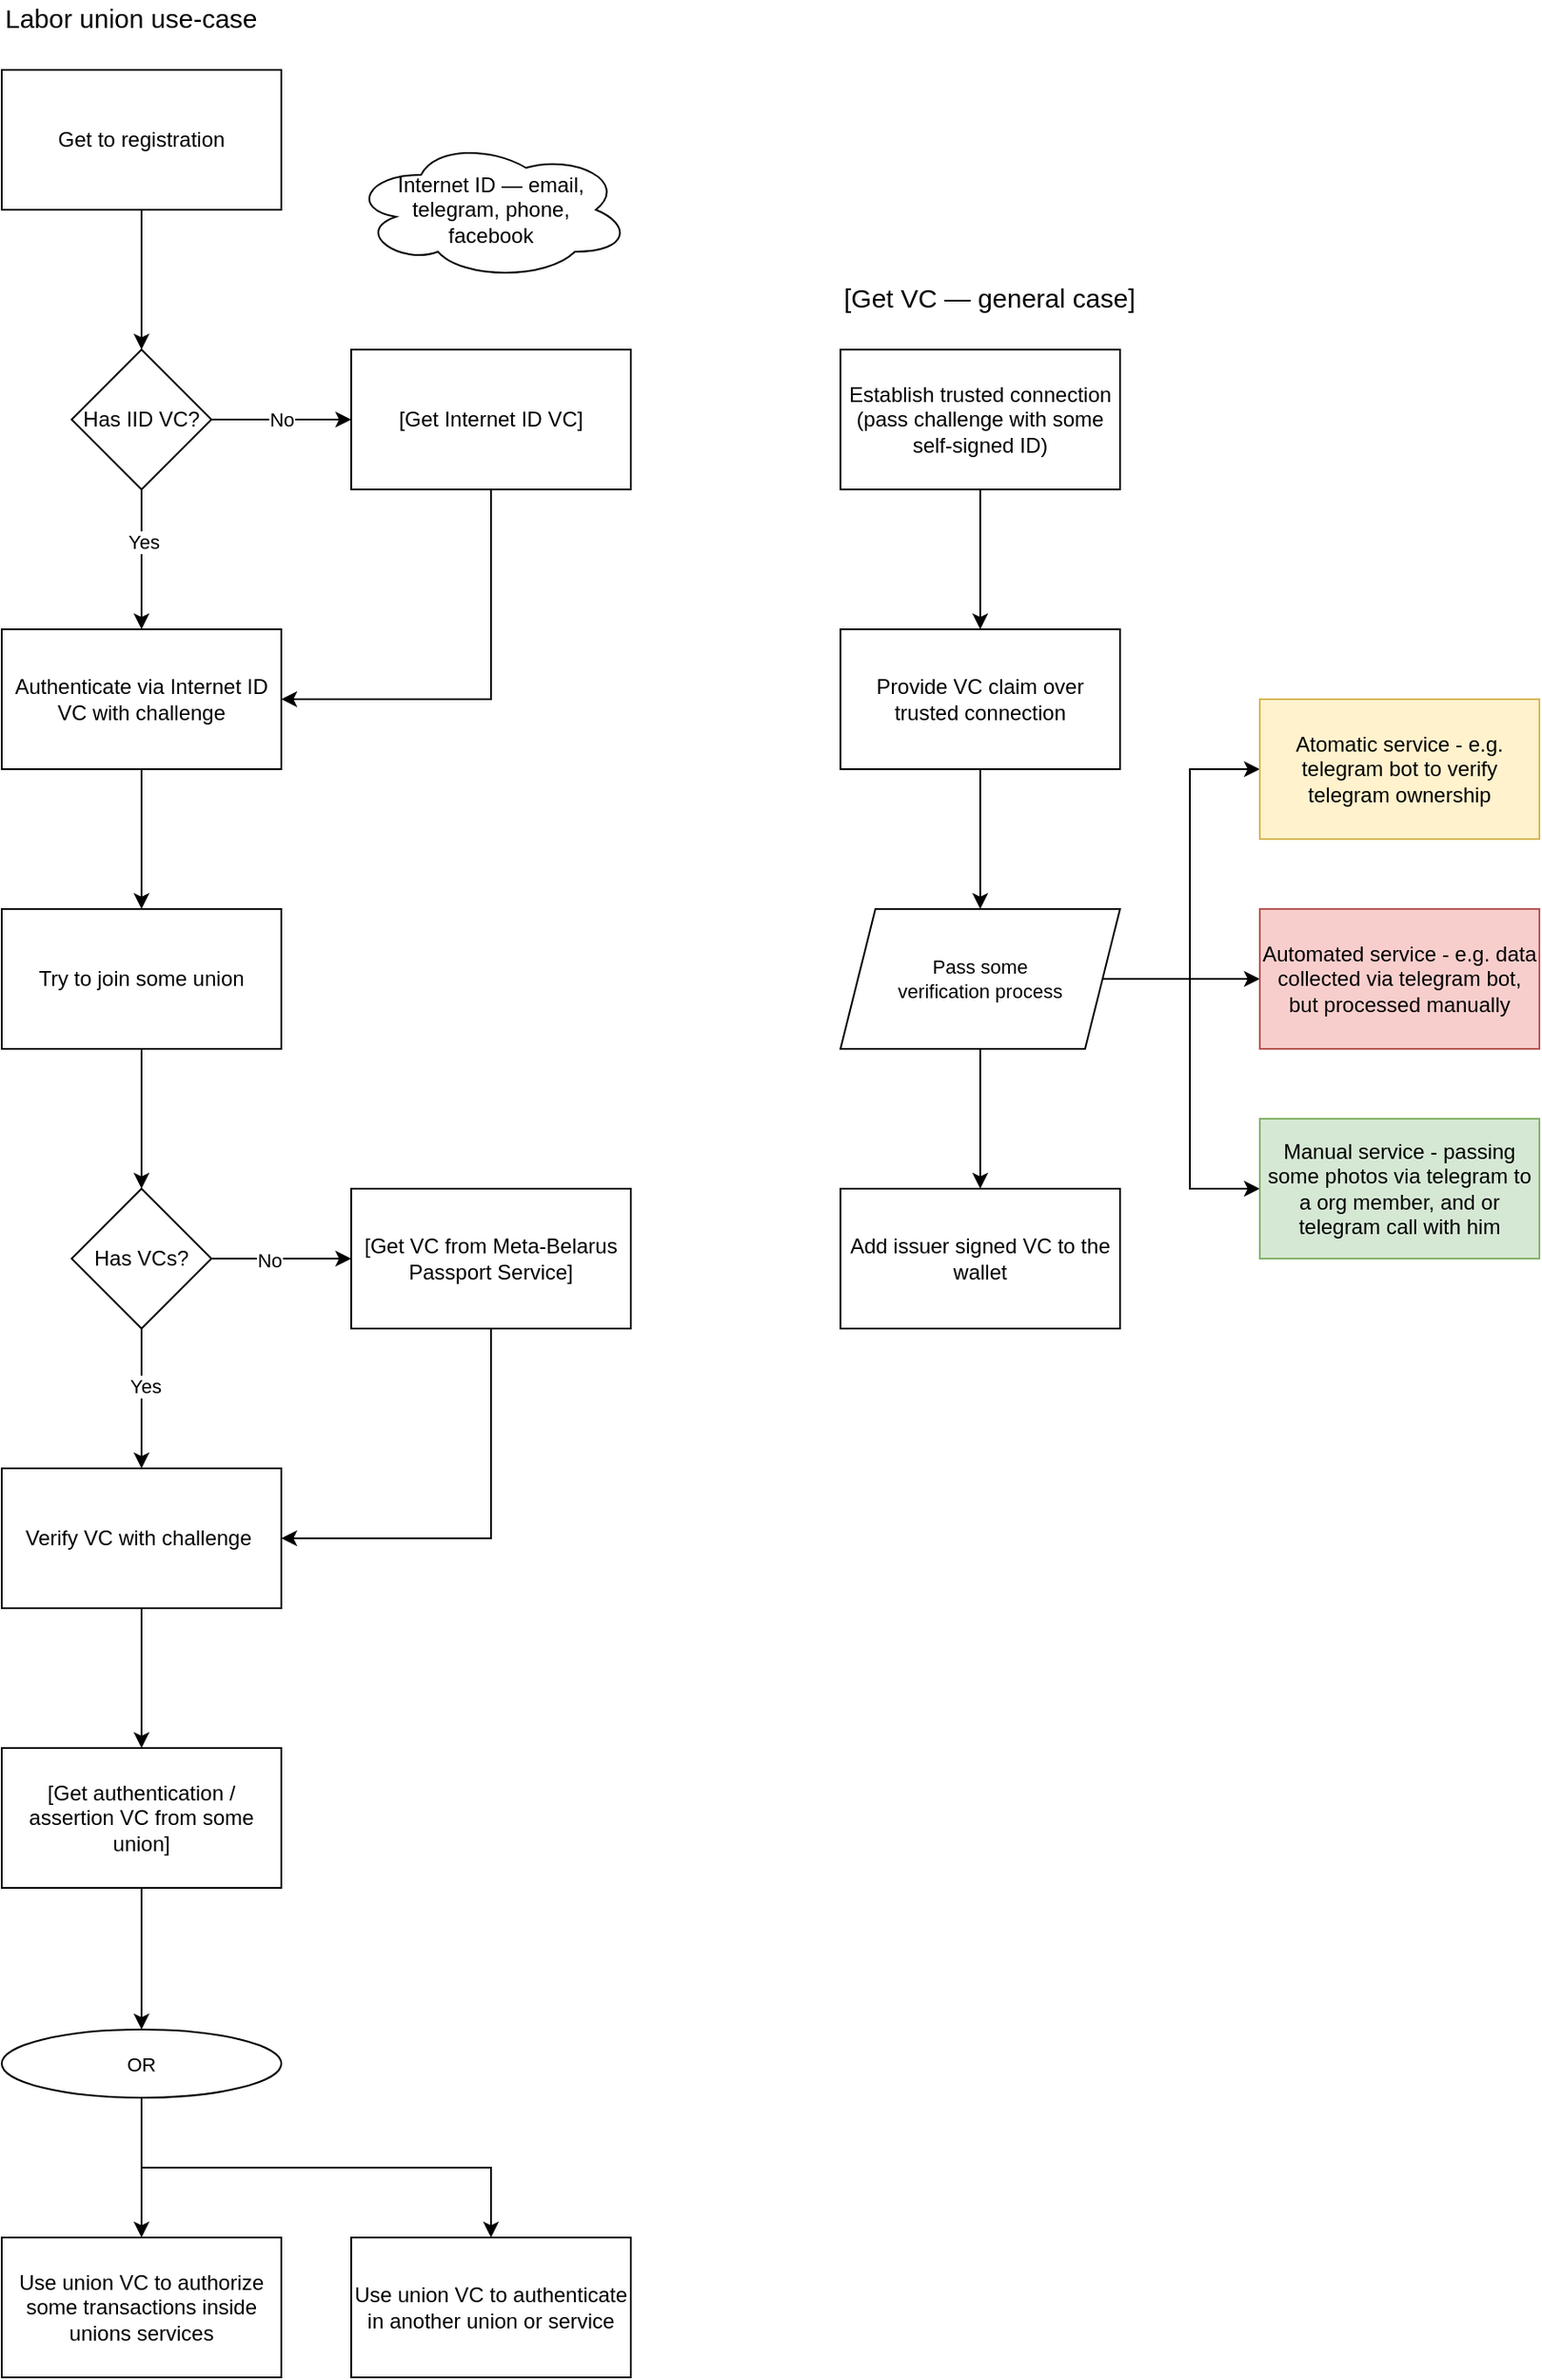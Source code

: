 <mxfile version="14.9.6" type="device"><diagram id="4_oSxDMw7T2JtgycECth" name="Strona-1"><mxGraphModel dx="3107" dy="1987" grid="1" gridSize="10" guides="1" tooltips="1" connect="1" arrows="1" fold="1" page="1" pageScale="1" pageWidth="1169" pageHeight="827" math="0" shadow="0"><root><mxCell id="0"/><mxCell id="1" parent="0"/><mxCell id="0nUZ4qkGcLCv8ry2woe7-3" style="edgeStyle=orthogonalEdgeStyle;rounded=0;orthogonalLoop=1;jettySize=auto;html=1;exitX=0.5;exitY=1;exitDx=0;exitDy=0;" edge="1" parent="1" source="0nUZ4qkGcLCv8ry2woe7-1" target="0nUZ4qkGcLCv8ry2woe7-2"><mxGeometry relative="1" as="geometry"/></mxCell><mxCell id="0nUZ4qkGcLCv8ry2woe7-1" value="Get to registration" style="rounded=0;whiteSpace=wrap;html=1;" vertex="1" parent="1"><mxGeometry x="80" y="120" width="160" height="80" as="geometry"/></mxCell><mxCell id="0nUZ4qkGcLCv8ry2woe7-5" value="No" style="edgeStyle=orthogonalEdgeStyle;rounded=0;orthogonalLoop=1;jettySize=auto;html=1;exitX=1;exitY=0.5;exitDx=0;exitDy=0;" edge="1" parent="1" source="0nUZ4qkGcLCv8ry2woe7-2" target="0nUZ4qkGcLCv8ry2woe7-4"><mxGeometry relative="1" as="geometry"/></mxCell><mxCell id="0nUZ4qkGcLCv8ry2woe7-7" style="edgeStyle=orthogonalEdgeStyle;rounded=0;orthogonalLoop=1;jettySize=auto;html=1;exitX=0.5;exitY=1;exitDx=0;exitDy=0;" edge="1" parent="1" source="0nUZ4qkGcLCv8ry2woe7-2" target="0nUZ4qkGcLCv8ry2woe7-6"><mxGeometry relative="1" as="geometry"/></mxCell><mxCell id="0nUZ4qkGcLCv8ry2woe7-8" value="Yes" style="edgeLabel;html=1;align=center;verticalAlign=middle;resizable=0;points=[];" vertex="1" connectable="0" parent="0nUZ4qkGcLCv8ry2woe7-7"><mxGeometry x="-0.25" y="1" relative="1" as="geometry"><mxPoint as="offset"/></mxGeometry></mxCell><mxCell id="0nUZ4qkGcLCv8ry2woe7-2" value="Has IID VC?" style="rhombus;whiteSpace=wrap;html=1;" vertex="1" parent="1"><mxGeometry x="120" y="280" width="80" height="80" as="geometry"/></mxCell><mxCell id="0nUZ4qkGcLCv8ry2woe7-10" style="edgeStyle=orthogonalEdgeStyle;rounded=0;orthogonalLoop=1;jettySize=auto;html=1;exitX=0.5;exitY=1;exitDx=0;exitDy=0;entryX=1;entryY=0.5;entryDx=0;entryDy=0;" edge="1" parent="1" source="0nUZ4qkGcLCv8ry2woe7-4" target="0nUZ4qkGcLCv8ry2woe7-6"><mxGeometry relative="1" as="geometry"/></mxCell><mxCell id="0nUZ4qkGcLCv8ry2woe7-4" value="[Get Internet ID VC]" style="rounded=0;whiteSpace=wrap;html=1;" vertex="1" parent="1"><mxGeometry x="280" y="280" width="160" height="80" as="geometry"/></mxCell><mxCell id="0nUZ4qkGcLCv8ry2woe7-12" style="edgeStyle=orthogonalEdgeStyle;rounded=0;orthogonalLoop=1;jettySize=auto;html=1;exitX=0.5;exitY=1;exitDx=0;exitDy=0;entryX=0.5;entryY=0;entryDx=0;entryDy=0;" edge="1" parent="1" source="0nUZ4qkGcLCv8ry2woe7-6" target="0nUZ4qkGcLCv8ry2woe7-11"><mxGeometry relative="1" as="geometry"/></mxCell><mxCell id="0nUZ4qkGcLCv8ry2woe7-6" value="Authenticate via Internet ID VC with challenge" style="rounded=0;whiteSpace=wrap;html=1;" vertex="1" parent="1"><mxGeometry x="80" y="440" width="160" height="80" as="geometry"/></mxCell><mxCell id="0nUZ4qkGcLCv8ry2woe7-9" value="Internet ID — email, telegram, phone, &lt;br&gt;facebook" style="ellipse;shape=cloud;whiteSpace=wrap;html=1;" vertex="1" parent="1"><mxGeometry x="280" y="160" width="160" height="80" as="geometry"/></mxCell><mxCell id="PtNmk4xqd_9tSMBEmQ6J-2" style="edgeStyle=orthogonalEdgeStyle;rounded=0;orthogonalLoop=1;jettySize=auto;html=1;exitX=0.5;exitY=1;exitDx=0;exitDy=0;entryX=0.5;entryY=0;entryDx=0;entryDy=0;fontSize=15;endArrow=classic;endFill=1;" edge="1" parent="1" source="0nUZ4qkGcLCv8ry2woe7-11" target="PtNmk4xqd_9tSMBEmQ6J-1"><mxGeometry relative="1" as="geometry"/></mxCell><mxCell id="0nUZ4qkGcLCv8ry2woe7-11" value="Try to join some union" style="rounded=0;whiteSpace=wrap;html=1;" vertex="1" parent="1"><mxGeometry x="80" y="600" width="160" height="80" as="geometry"/></mxCell><mxCell id="0nUZ4qkGcLCv8ry2woe7-13" value="Labor union use-case" style="text;html=1;strokeColor=none;fillColor=none;align=left;verticalAlign=middle;whiteSpace=wrap;rounded=0;fontSize=15;" vertex="1" parent="1"><mxGeometry x="80" y="80" width="200" height="20" as="geometry"/></mxCell><mxCell id="PtNmk4xqd_9tSMBEmQ6J-4" style="edgeStyle=orthogonalEdgeStyle;rounded=0;orthogonalLoop=1;jettySize=auto;html=1;exitX=0.5;exitY=1;exitDx=0;exitDy=0;fontSize=15;endArrow=classic;endFill=1;" edge="1" parent="1" source="PtNmk4xqd_9tSMBEmQ6J-1" target="PtNmk4xqd_9tSMBEmQ6J-3"><mxGeometry relative="1" as="geometry"/></mxCell><mxCell id="PtNmk4xqd_9tSMBEmQ6J-5" value="Yes" style="edgeLabel;html=1;align=center;verticalAlign=middle;resizable=0;points=[];fontSize=11;" vertex="1" connectable="0" parent="PtNmk4xqd_9tSMBEmQ6J-4"><mxGeometry x="-0.175" y="2" relative="1" as="geometry"><mxPoint as="offset"/></mxGeometry></mxCell><mxCell id="PtNmk4xqd_9tSMBEmQ6J-7" style="edgeStyle=orthogonalEdgeStyle;rounded=0;orthogonalLoop=1;jettySize=auto;html=1;exitX=1;exitY=0.5;exitDx=0;exitDy=0;fontSize=11;endArrow=classic;endFill=1;" edge="1" parent="1" source="PtNmk4xqd_9tSMBEmQ6J-1" target="PtNmk4xqd_9tSMBEmQ6J-6"><mxGeometry relative="1" as="geometry"/></mxCell><mxCell id="PtNmk4xqd_9tSMBEmQ6J-8" value="No" style="edgeLabel;html=1;align=center;verticalAlign=middle;resizable=0;points=[];fontSize=11;" vertex="1" connectable="0" parent="PtNmk4xqd_9tSMBEmQ6J-7"><mxGeometry x="-0.175" y="-1" relative="1" as="geometry"><mxPoint as="offset"/></mxGeometry></mxCell><mxCell id="PtNmk4xqd_9tSMBEmQ6J-1" value="Has VCs?" style="rhombus;whiteSpace=wrap;html=1;" vertex="1" parent="1"><mxGeometry x="120" y="760" width="80" height="80" as="geometry"/></mxCell><mxCell id="PtNmk4xqd_9tSMBEmQ6J-11" style="edgeStyle=orthogonalEdgeStyle;rounded=0;orthogonalLoop=1;jettySize=auto;html=1;exitX=0.5;exitY=1;exitDx=0;exitDy=0;entryX=0.5;entryY=0;entryDx=0;entryDy=0;fontSize=11;endArrow=classic;endFill=1;" edge="1" parent="1" source="PtNmk4xqd_9tSMBEmQ6J-3" target="PtNmk4xqd_9tSMBEmQ6J-10"><mxGeometry relative="1" as="geometry"/></mxCell><mxCell id="PtNmk4xqd_9tSMBEmQ6J-3" value="Verify VC with challenge&amp;nbsp;" style="rounded=0;whiteSpace=wrap;html=1;" vertex="1" parent="1"><mxGeometry x="80" y="920" width="160" height="80" as="geometry"/></mxCell><mxCell id="PtNmk4xqd_9tSMBEmQ6J-9" style="edgeStyle=orthogonalEdgeStyle;rounded=0;orthogonalLoop=1;jettySize=auto;html=1;exitX=0.5;exitY=1;exitDx=0;exitDy=0;entryX=1;entryY=0.5;entryDx=0;entryDy=0;fontSize=11;endArrow=classic;endFill=1;" edge="1" parent="1" source="PtNmk4xqd_9tSMBEmQ6J-6" target="PtNmk4xqd_9tSMBEmQ6J-3"><mxGeometry relative="1" as="geometry"/></mxCell><mxCell id="PtNmk4xqd_9tSMBEmQ6J-6" value="[Get VC from Meta-Belarus Passport Service]" style="rounded=0;whiteSpace=wrap;html=1;" vertex="1" parent="1"><mxGeometry x="280" y="760" width="160" height="80" as="geometry"/></mxCell><mxCell id="PtNmk4xqd_9tSMBEmQ6J-14" style="edgeStyle=orthogonalEdgeStyle;rounded=0;orthogonalLoop=1;jettySize=auto;html=1;exitX=0.5;exitY=1;exitDx=0;exitDy=0;fontSize=11;endArrow=classic;endFill=1;" edge="1" parent="1" source="PtNmk4xqd_9tSMBEmQ6J-10" target="PtNmk4xqd_9tSMBEmQ6J-13"><mxGeometry relative="1" as="geometry"/></mxCell><mxCell id="PtNmk4xqd_9tSMBEmQ6J-10" value="[Get authentication / assertion VC from some union]" style="rounded=0;whiteSpace=wrap;html=1;" vertex="1" parent="1"><mxGeometry x="80" y="1080" width="160" height="80" as="geometry"/></mxCell><mxCell id="PtNmk4xqd_9tSMBEmQ6J-12" value="Use union VC to authorize some transactions inside unions services" style="rounded=0;whiteSpace=wrap;html=1;" vertex="1" parent="1"><mxGeometry x="80" y="1360" width="160" height="80" as="geometry"/></mxCell><mxCell id="PtNmk4xqd_9tSMBEmQ6J-15" style="edgeStyle=orthogonalEdgeStyle;rounded=0;orthogonalLoop=1;jettySize=auto;html=1;exitX=0.5;exitY=1;exitDx=0;exitDy=0;entryX=0.5;entryY=0;entryDx=0;entryDy=0;fontSize=11;endArrow=classic;endFill=1;" edge="1" parent="1" source="PtNmk4xqd_9tSMBEmQ6J-13" target="PtNmk4xqd_9tSMBEmQ6J-12"><mxGeometry relative="1" as="geometry"/></mxCell><mxCell id="PtNmk4xqd_9tSMBEmQ6J-17" style="edgeStyle=orthogonalEdgeStyle;rounded=0;orthogonalLoop=1;jettySize=auto;html=1;exitX=0.5;exitY=1;exitDx=0;exitDy=0;fontSize=11;endArrow=classic;endFill=1;" edge="1" parent="1" source="PtNmk4xqd_9tSMBEmQ6J-13" target="PtNmk4xqd_9tSMBEmQ6J-16"><mxGeometry relative="1" as="geometry"/></mxCell><mxCell id="PtNmk4xqd_9tSMBEmQ6J-13" value="OR" style="ellipse;whiteSpace=wrap;html=1;fontSize=11;align=center;" vertex="1" parent="1"><mxGeometry x="80" y="1241" width="160" height="39" as="geometry"/></mxCell><mxCell id="PtNmk4xqd_9tSMBEmQ6J-16" value="Use union VC to authenticate in another union or service" style="rounded=0;whiteSpace=wrap;html=1;" vertex="1" parent="1"><mxGeometry x="280" y="1360" width="160" height="80" as="geometry"/></mxCell><mxCell id="PtNmk4xqd_9tSMBEmQ6J-21" style="edgeStyle=orthogonalEdgeStyle;rounded=0;orthogonalLoop=1;jettySize=auto;html=1;exitX=0.5;exitY=1;exitDx=0;exitDy=0;fontSize=15;endArrow=classic;endFill=1;" edge="1" parent="1" source="PtNmk4xqd_9tSMBEmQ6J-18" target="PtNmk4xqd_9tSMBEmQ6J-19"><mxGeometry relative="1" as="geometry"/></mxCell><mxCell id="PtNmk4xqd_9tSMBEmQ6J-18" value="Establish trusted connection (pass challenge with some self-signed ID)" style="rounded=0;whiteSpace=wrap;html=1;" vertex="1" parent="1"><mxGeometry x="560" y="280" width="160" height="80" as="geometry"/></mxCell><mxCell id="PtNmk4xqd_9tSMBEmQ6J-23" style="edgeStyle=orthogonalEdgeStyle;rounded=0;orthogonalLoop=1;jettySize=auto;html=1;exitX=0.5;exitY=1;exitDx=0;exitDy=0;fontSize=11;endArrow=classic;endFill=1;" edge="1" parent="1" source="PtNmk4xqd_9tSMBEmQ6J-19" target="PtNmk4xqd_9tSMBEmQ6J-22"><mxGeometry relative="1" as="geometry"/></mxCell><mxCell id="PtNmk4xqd_9tSMBEmQ6J-19" value="Provide VC claim over trusted connection" style="rounded=0;whiteSpace=wrap;html=1;" vertex="1" parent="1"><mxGeometry x="560" y="440" width="160" height="80" as="geometry"/></mxCell><mxCell id="PtNmk4xqd_9tSMBEmQ6J-20" value="&lt;span style=&quot;font-size: 15px; text-align: center;&quot;&gt;[Get VC — general case]&lt;/span&gt;" style="text;html=1;strokeColor=none;fillColor=none;align=left;verticalAlign=middle;whiteSpace=wrap;rounded=0;fontSize=15;" vertex="1" parent="1"><mxGeometry x="560" y="240" width="200" height="20" as="geometry"/></mxCell><mxCell id="PtNmk4xqd_9tSMBEmQ6J-25" style="edgeStyle=orthogonalEdgeStyle;rounded=0;orthogonalLoop=1;jettySize=auto;html=1;exitX=0.5;exitY=1;exitDx=0;exitDy=0;entryX=0.5;entryY=0;entryDx=0;entryDy=0;fontSize=11;endArrow=classic;endFill=1;" edge="1" parent="1" source="PtNmk4xqd_9tSMBEmQ6J-22" target="PtNmk4xqd_9tSMBEmQ6J-24"><mxGeometry relative="1" as="geometry"/></mxCell><mxCell id="PtNmk4xqd_9tSMBEmQ6J-27" style="edgeStyle=orthogonalEdgeStyle;rounded=0;orthogonalLoop=1;jettySize=auto;html=1;exitX=1;exitY=0.5;exitDx=0;exitDy=0;entryX=0;entryY=0.5;entryDx=0;entryDy=0;fontSize=11;endArrow=classic;endFill=1;" edge="1" parent="1" source="PtNmk4xqd_9tSMBEmQ6J-22" target="PtNmk4xqd_9tSMBEmQ6J-26"><mxGeometry relative="1" as="geometry"/></mxCell><mxCell id="PtNmk4xqd_9tSMBEmQ6J-29" style="edgeStyle=orthogonalEdgeStyle;rounded=0;orthogonalLoop=1;jettySize=auto;html=1;exitX=1;exitY=0.5;exitDx=0;exitDy=0;entryX=0;entryY=0.5;entryDx=0;entryDy=0;fontSize=11;endArrow=classic;endFill=1;" edge="1" parent="1" source="PtNmk4xqd_9tSMBEmQ6J-22" target="PtNmk4xqd_9tSMBEmQ6J-28"><mxGeometry relative="1" as="geometry"/></mxCell><mxCell id="PtNmk4xqd_9tSMBEmQ6J-31" style="edgeStyle=orthogonalEdgeStyle;rounded=0;orthogonalLoop=1;jettySize=auto;html=1;exitX=1;exitY=0.5;exitDx=0;exitDy=0;fontSize=11;endArrow=classic;endFill=1;" edge="1" parent="1" source="PtNmk4xqd_9tSMBEmQ6J-22" target="PtNmk4xqd_9tSMBEmQ6J-30"><mxGeometry relative="1" as="geometry"/></mxCell><mxCell id="PtNmk4xqd_9tSMBEmQ6J-22" value="Pass some &lt;br&gt;verification process" style="shape=parallelogram;perimeter=parallelogramPerimeter;whiteSpace=wrap;html=1;fixedSize=1;fontSize=11;align=center;" vertex="1" parent="1"><mxGeometry x="560" y="600" width="160" height="80" as="geometry"/></mxCell><mxCell id="PtNmk4xqd_9tSMBEmQ6J-24" value="Add issuer signed VC to the wallet" style="rounded=0;whiteSpace=wrap;html=1;" vertex="1" parent="1"><mxGeometry x="560" y="760" width="160" height="80" as="geometry"/></mxCell><mxCell id="PtNmk4xqd_9tSMBEmQ6J-26" value="Atomatic service - e.g. telegram bot to verify telegram ownership" style="rounded=0;whiteSpace=wrap;html=1;fillColor=#fff2cc;strokeColor=#d6b656;" vertex="1" parent="1"><mxGeometry x="800" y="480" width="160" height="80" as="geometry"/></mxCell><mxCell id="PtNmk4xqd_9tSMBEmQ6J-28" value="Manual service - passing some photos via telegram to a org member, and or telegram call with him" style="rounded=0;whiteSpace=wrap;html=1;fillColor=#d5e8d4;strokeColor=#82b366;" vertex="1" parent="1"><mxGeometry x="800" y="720" width="160" height="80" as="geometry"/></mxCell><mxCell id="PtNmk4xqd_9tSMBEmQ6J-30" value="Automated service - e.g. data collected via telegram bot, but processed manually" style="rounded=0;whiteSpace=wrap;html=1;fillColor=#f8cecc;strokeColor=#b85450;" vertex="1" parent="1"><mxGeometry x="800" y="600" width="160" height="80" as="geometry"/></mxCell></root></mxGraphModel></diagram></mxfile>
